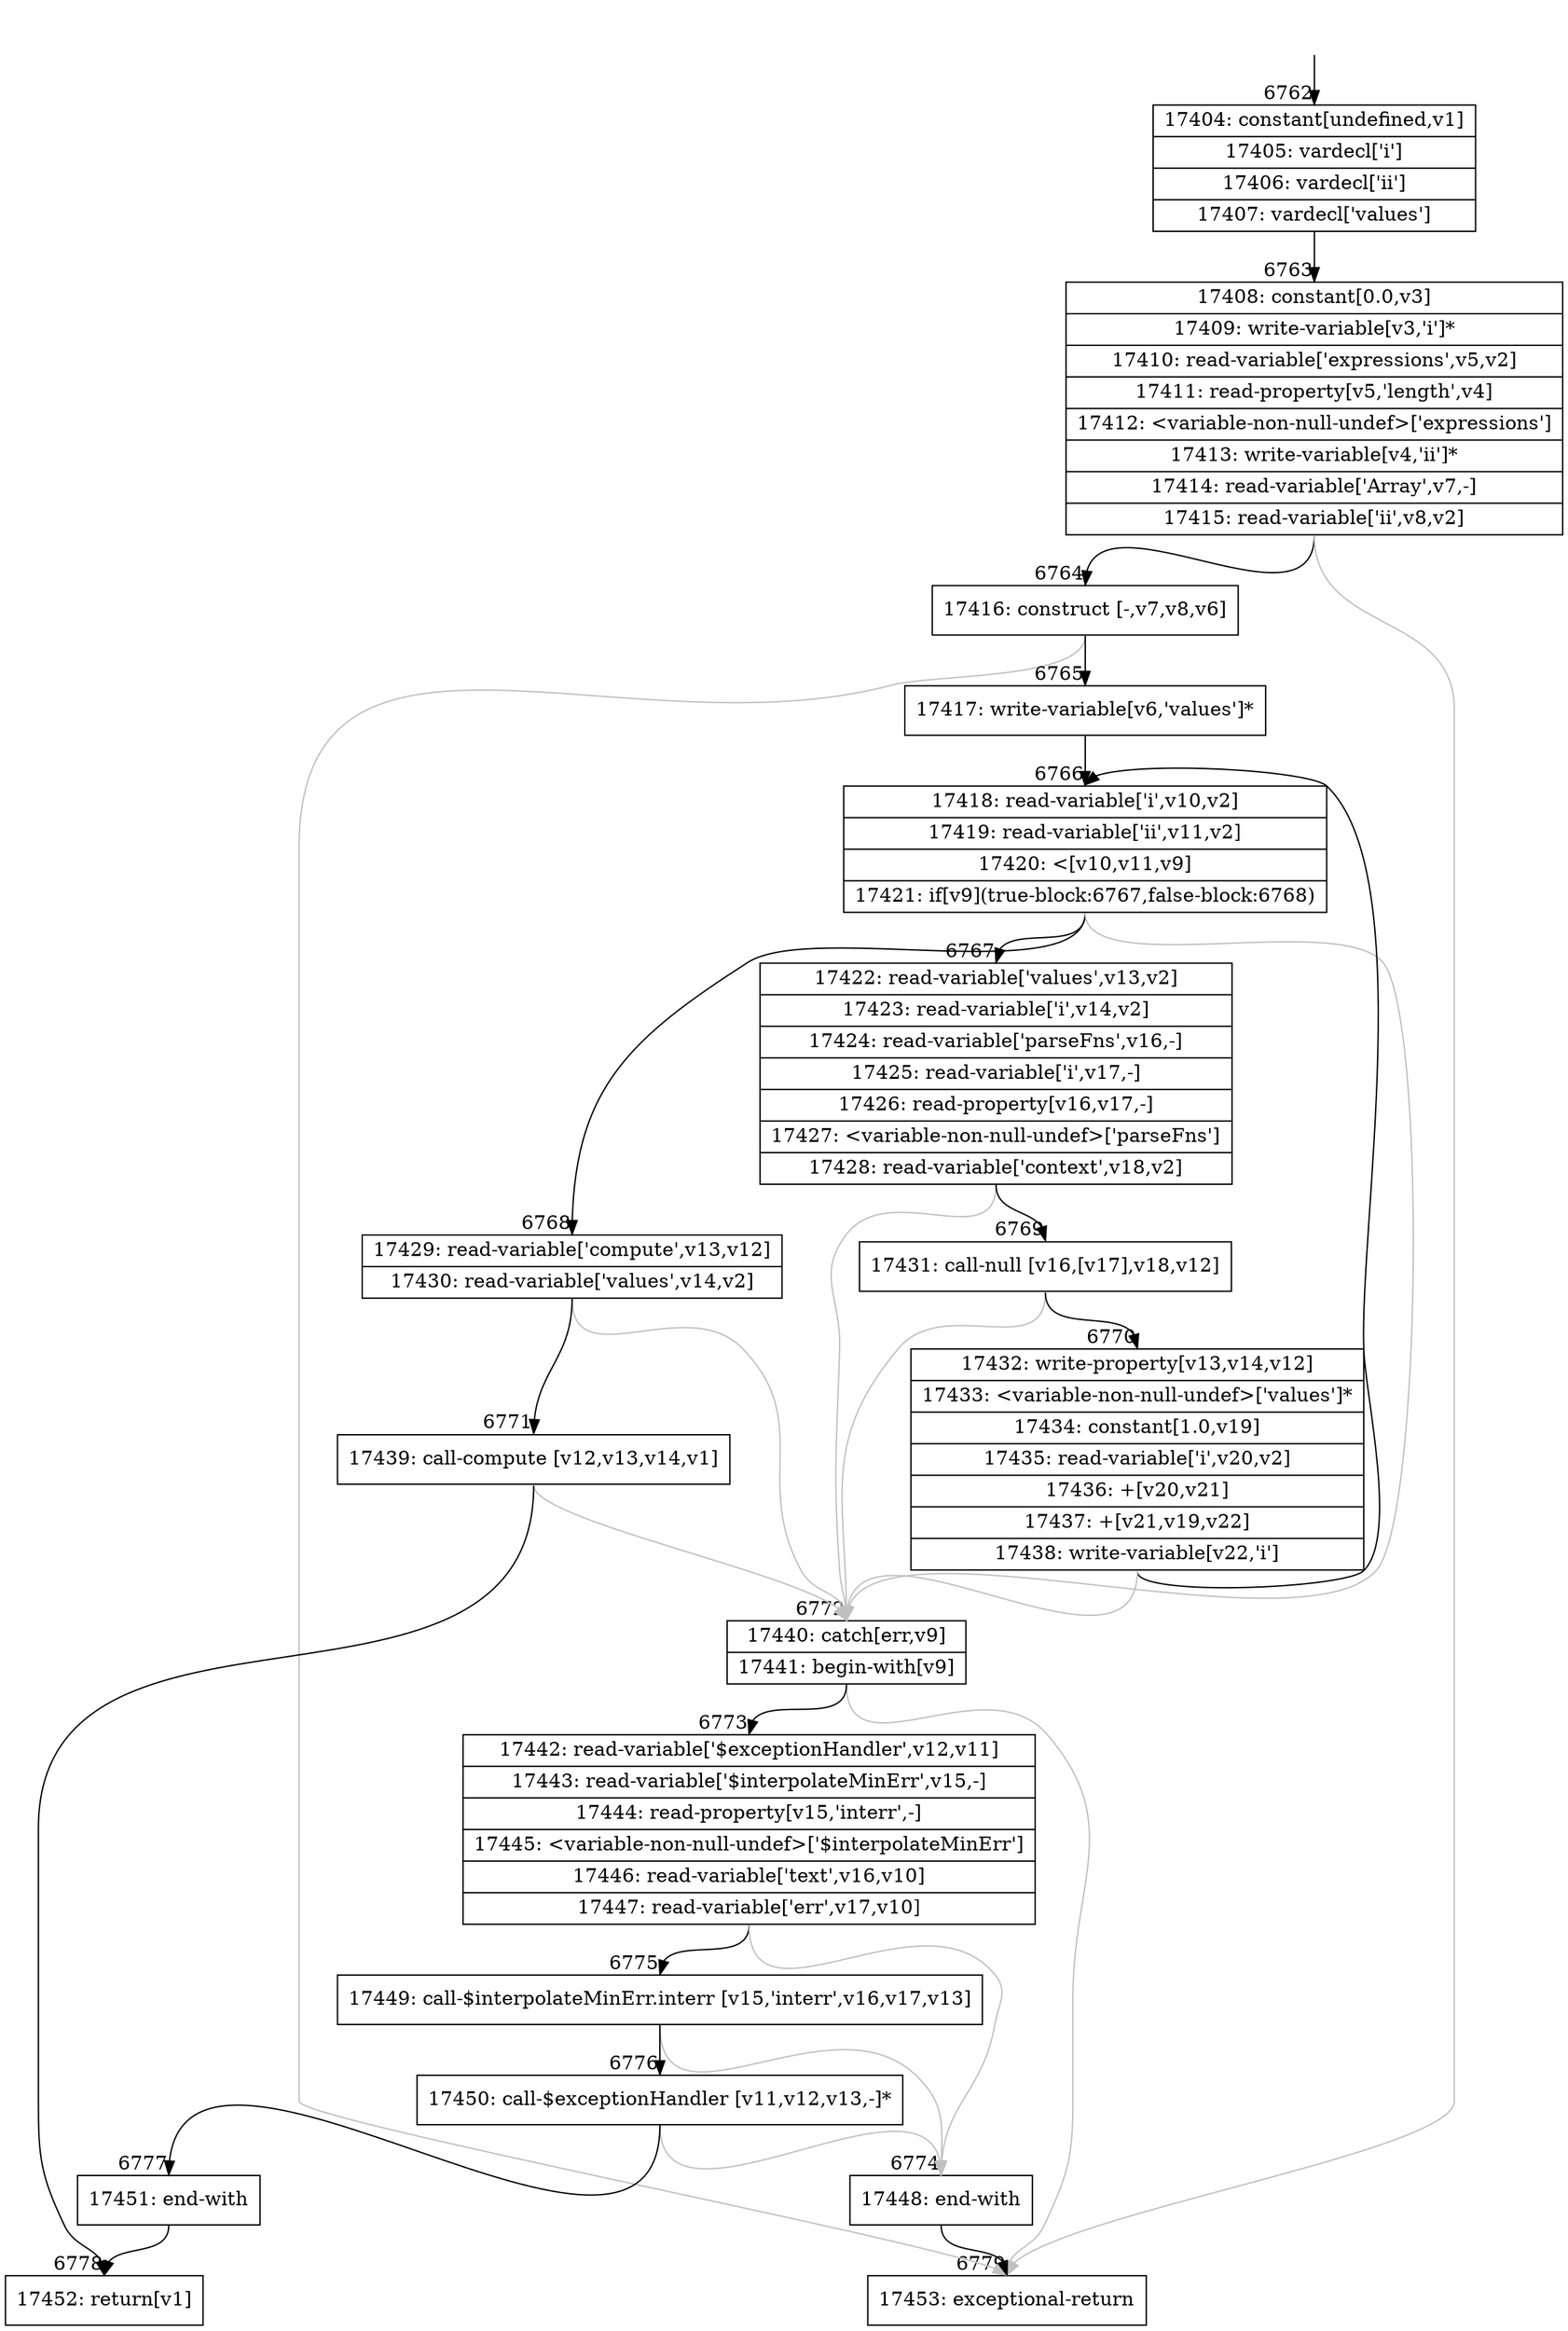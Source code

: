 digraph {
rankdir="TD"
BB_entry512[shape=none,label=""];
BB_entry512 -> BB6762 [tailport=s, headport=n, headlabel="    6762"]
BB6762 [shape=record label="{17404: constant[undefined,v1]|17405: vardecl['i']|17406: vardecl['ii']|17407: vardecl['values']}" ] 
BB6762 -> BB6763 [tailport=s, headport=n, headlabel="      6763"]
BB6763 [shape=record label="{17408: constant[0.0,v3]|17409: write-variable[v3,'i']*|17410: read-variable['expressions',v5,v2]|17411: read-property[v5,'length',v4]|17412: \<variable-non-null-undef\>['expressions']|17413: write-variable[v4,'ii']*|17414: read-variable['Array',v7,-]|17415: read-variable['ii',v8,v2]}" ] 
BB6763 -> BB6764 [tailport=s, headport=n, headlabel="      6764"]
BB6763 -> BB6779 [tailport=s, headport=n, color=gray, headlabel="      6779"]
BB6764 [shape=record label="{17416: construct [-,v7,v8,v6]}" ] 
BB6764 -> BB6765 [tailport=s, headport=n, headlabel="      6765"]
BB6764 -> BB6779 [tailport=s, headport=n, color=gray]
BB6765 [shape=record label="{17417: write-variable[v6,'values']*}" ] 
BB6765 -> BB6766 [tailport=s, headport=n, headlabel="      6766"]
BB6766 [shape=record label="{17418: read-variable['i',v10,v2]|17419: read-variable['ii',v11,v2]|17420: \<[v10,v11,v9]|17421: if[v9](true-block:6767,false-block:6768)}" ] 
BB6766 -> BB6767 [tailport=s, headport=n, headlabel="      6767"]
BB6766 -> BB6768 [tailport=s, headport=n, headlabel="      6768"]
BB6766 -> BB6772 [tailport=s, headport=n, color=gray, headlabel="      6772"]
BB6767 [shape=record label="{17422: read-variable['values',v13,v2]|17423: read-variable['i',v14,v2]|17424: read-variable['parseFns',v16,-]|17425: read-variable['i',v17,-]|17426: read-property[v16,v17,-]|17427: \<variable-non-null-undef\>['parseFns']|17428: read-variable['context',v18,v2]}" ] 
BB6767 -> BB6769 [tailport=s, headport=n, headlabel="      6769"]
BB6767 -> BB6772 [tailport=s, headport=n, color=gray]
BB6768 [shape=record label="{17429: read-variable['compute',v13,v12]|17430: read-variable['values',v14,v2]}" ] 
BB6768 -> BB6771 [tailport=s, headport=n, headlabel="      6771"]
BB6768 -> BB6772 [tailport=s, headport=n, color=gray]
BB6769 [shape=record label="{17431: call-null [v16,[v17],v18,v12]}" ] 
BB6769 -> BB6770 [tailport=s, headport=n, headlabel="      6770"]
BB6769 -> BB6772 [tailport=s, headport=n, color=gray]
BB6770 [shape=record label="{17432: write-property[v13,v14,v12]|17433: \<variable-non-null-undef\>['values']*|17434: constant[1.0,v19]|17435: read-variable['i',v20,v2]|17436: +[v20,v21]|17437: +[v21,v19,v22]|17438: write-variable[v22,'i']}" ] 
BB6770 -> BB6766 [tailport=s, headport=n]
BB6770 -> BB6772 [tailport=s, headport=n, color=gray]
BB6771 [shape=record label="{17439: call-compute [v12,v13,v14,v1]}" ] 
BB6771 -> BB6778 [tailport=s, headport=n, headlabel="      6778"]
BB6771 -> BB6772 [tailport=s, headport=n, color=gray]
BB6772 [shape=record label="{17440: catch[err,v9]|17441: begin-with[v9]}" ] 
BB6772 -> BB6773 [tailport=s, headport=n, headlabel="      6773"]
BB6772 -> BB6779 [tailport=s, headport=n, color=gray]
BB6773 [shape=record label="{17442: read-variable['$exceptionHandler',v12,v11]|17443: read-variable['$interpolateMinErr',v15,-]|17444: read-property[v15,'interr',-]|17445: \<variable-non-null-undef\>['$interpolateMinErr']|17446: read-variable['text',v16,v10]|17447: read-variable['err',v17,v10]}" ] 
BB6773 -> BB6775 [tailport=s, headport=n, headlabel="      6775"]
BB6773 -> BB6774 [tailport=s, headport=n, color=gray, headlabel="      6774"]
BB6774 [shape=record label="{17448: end-with}" ] 
BB6774 -> BB6779 [tailport=s, headport=n]
BB6775 [shape=record label="{17449: call-$interpolateMinErr.interr [v15,'interr',v16,v17,v13]}" ] 
BB6775 -> BB6776 [tailport=s, headport=n, headlabel="      6776"]
BB6775 -> BB6774 [tailport=s, headport=n, color=gray]
BB6776 [shape=record label="{17450: call-$exceptionHandler [v11,v12,v13,-]*}" ] 
BB6776 -> BB6777 [tailport=s, headport=n, headlabel="      6777"]
BB6776 -> BB6774 [tailport=s, headport=n, color=gray]
BB6777 [shape=record label="{17451: end-with}" ] 
BB6777 -> BB6778 [tailport=s, headport=n]
BB6778 [shape=record label="{17452: return[v1]}" ] 
BB6779 [shape=record label="{17453: exceptional-return}" ] 
//#$~ 10864
}
